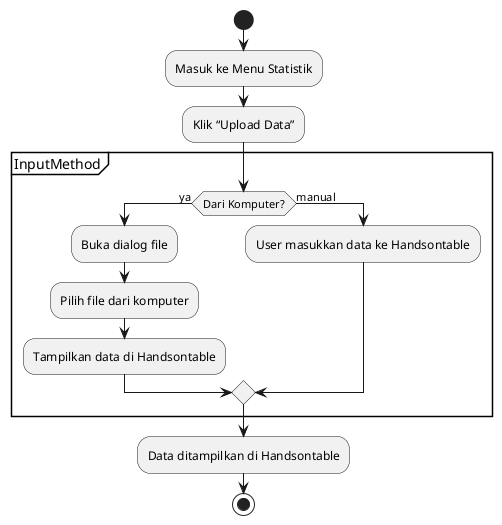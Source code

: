 @startuml UploadDataActivity
|User|
start
:Masuk ke Menu Statistik;
:Klik “Upload Data”;

partition InputMethod {
  if (Dari Komputer?) then (ya)
    :Buka dialog file;
    :Pilih file dari komputer;
    :Tampilkan data di Handsontable;
  else (manual)
    :User masukkan data ke Handsontable;
  endif
}

:Data ditampilkan di Handsontable;
stop
@enduml
